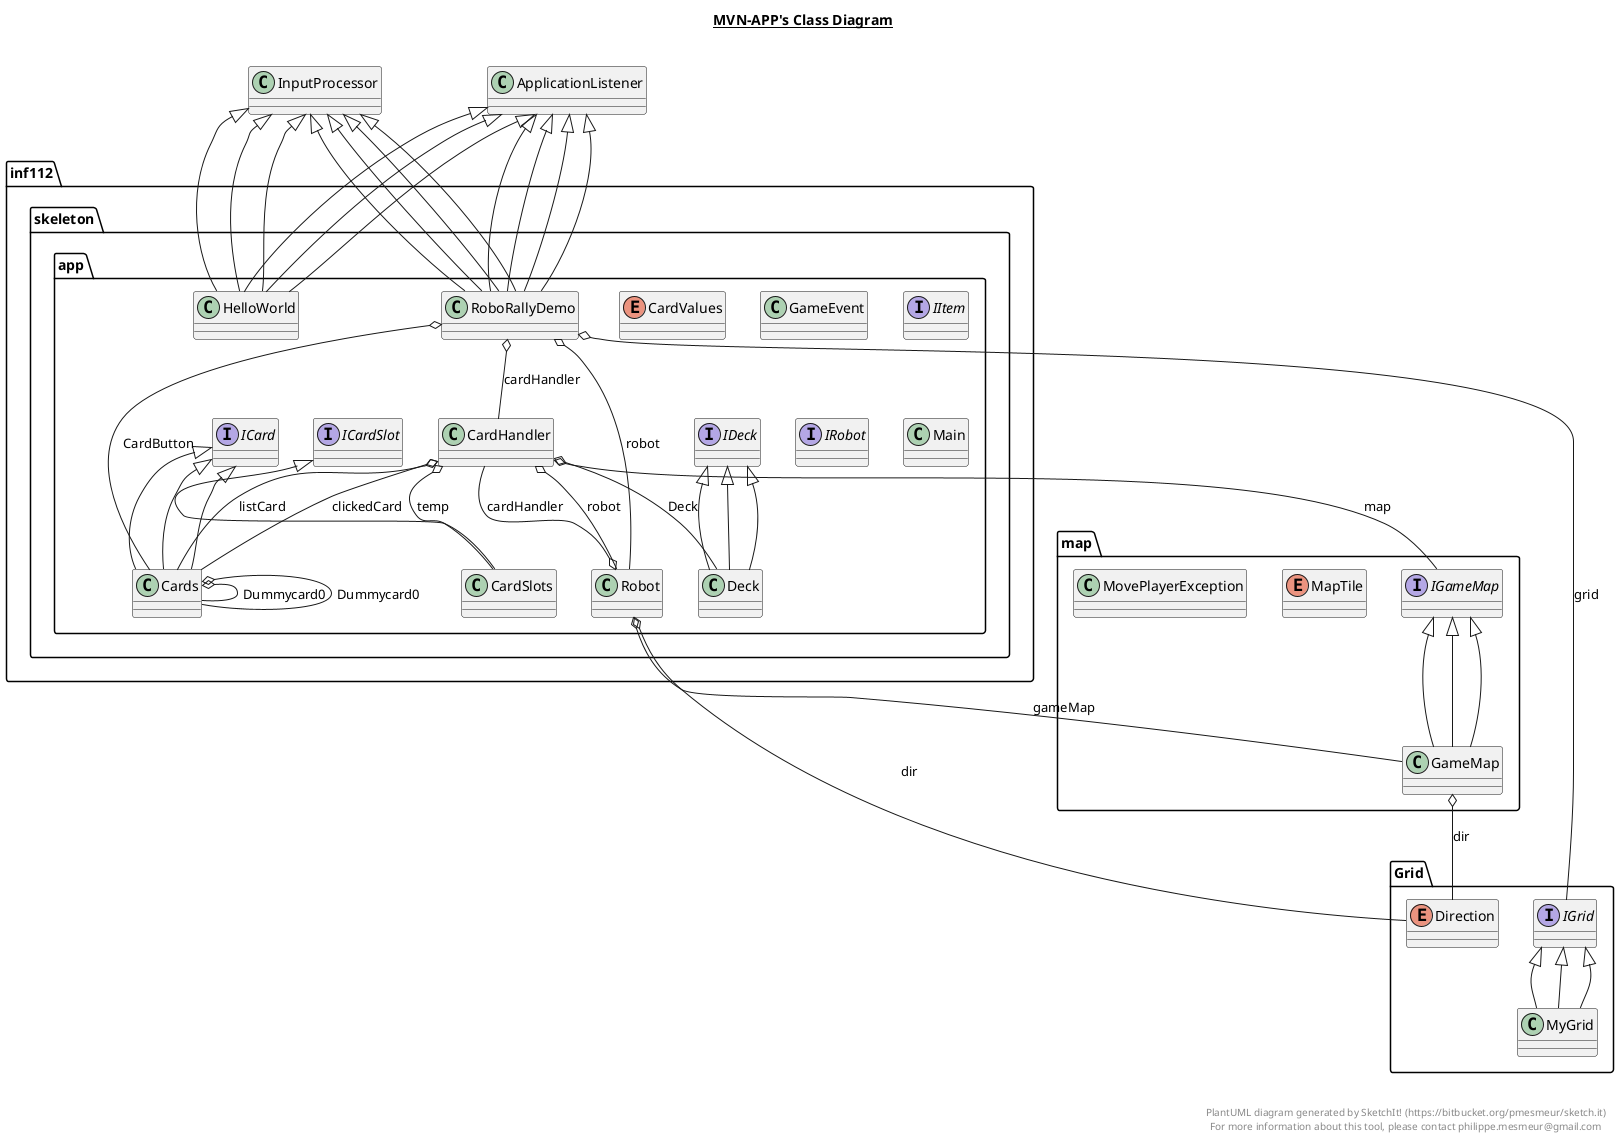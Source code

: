 @startuml

title __MVN-APP's Class Diagram__\n

  package inf112.skeleton.app {
    class CardHandler {
    }
  }
  

  package inf112.skeleton.app {
    class CardSlots {
    }
  }
  

  package inf112.skeleton.app {
    class CardSlots {
    }
  }
  

  package inf112.skeleton.app {
    class CardSlots {
    }
  }
  

  package inf112.skeleton.app {
    enum CardValues {
    }
  }
  

  package inf112.skeleton.app {
    enum CardValues {
    }
  }
  

  package inf112.skeleton.app {
    enum CardValues {
    }
  }
  

  package inf112.skeleton.app {
    class Cards {
    }
  }
  

  package inf112.skeleton.app {
    class Cards {
    }
  }
  

  package inf112.skeleton.app {
    class Cards {
    }
  }
  

  package inf112.skeleton.app {
    class Deck {
    }
  }
  

  package inf112.skeleton.app {
    class Deck {
    }
  }
  

  package inf112.skeleton.app {
    class Deck {
    }
  }
  

  package Grid {
    enum Direction {
    }
  }
  

  package Grid {
    enum Direction {
    }
  }
  

  package Grid {
    enum Direction {
    }
  }
  

  package inf112.skeleton.app {
    class GameEvent {
    }
  }
  

  package inf112.skeleton.app {
    class GameEvent {
    }
  }
  

  package map {
    class GameMap {
    }
  }
  

  package map {
    class GameMap {
    }
  }
  

  package map {
    class GameMap {
    }
  }
  

  package inf112.skeleton.app {
    class HelloWorld {
    }
  }
  

  package inf112.skeleton.app {
    class HelloWorld {
    }
  }
  

  package inf112.skeleton.app {
    class HelloWorld {
    }
  }
  

  package inf112.skeleton.app {
    interface ICard {
    }
  }
  

  package inf112.skeleton.app {
    interface ICard {
    }
  }
  

  package inf112.skeleton.app {
    interface ICard {
    }
  }
  

  package inf112.skeleton.app {
    interface ICardSlot {
    }
  }
  

  package inf112.skeleton.app {
    interface IDeck {
    }
  }
  

  package inf112.skeleton.app {
    interface IDeck {
    }
  }
  

  package inf112.skeleton.app {
    interface IDeck {
    }
  }
  

  package map {
    interface IGameMap {
    }
  }
  

  package map {
    interface IGameMap {
    }
  }
  

  package map {
    interface IGameMap {
    }
  }
  

  package Grid {
    interface IGrid {
    }
  }
  

  package Grid {
    interface IGrid {
    }
  }
  

  package Grid {
    interface IGrid {
    }
  }
  

  package inf112.skeleton.app {
    interface IItem {
    }
  }
  

  package inf112.skeleton.app {
    interface IRobot {
    }
  }
  

  package inf112.skeleton.app {
    interface IRobot {
    }
  }
  

  package inf112.skeleton.app {
    interface IRobot {
    }
  }
  

  package inf112.skeleton.app {
    class Main {
    }
  }
  

  package inf112.skeleton.app {
    class Main {
    }
  }
  

  package inf112.skeleton.app {
    class Main {
    }
  }
  

  package inf112.skeleton.app {
    class Main {
    }
  }
  

  package map {
    enum MapTile {
    }
  }
  

  package map {
    enum MapTile {
    }
  }
  

  package map {
    enum MapTile {
    }
  }
  

  package map {
    class MovePlayerException {
    }
  }
  

  package map {
    class MovePlayerException {
    }
  }
  

  package map {
    class MovePlayerException {
    }
  }
  

  package Grid {
    class MyGrid {
    }
  }
  

  package Grid {
    class MyGrid {
    }
  }
  

  package Grid {
    class MyGrid {
    }
  }
  

  package inf112.skeleton.app {
    class RoboRallyDemo {
    }
  }
  

  package inf112.skeleton.app {
    class RoboRallyDemo {
    }
  }
  

  package inf112.skeleton.app {
    class RoboRallyDemo {
    }
  }
  

  package inf112.skeleton.app {
    class RoboRallyDemo {
    }
  }
  

  package inf112.skeleton.app {
    class Robot {
    }
  }
  

  package inf112.skeleton.app {
    class Robot {
    }
  }
  

  package inf112.skeleton.app {
    class Robot {
    }
  }
  

  package inf112.skeleton.app {
    class Robot {
    }
  }
  

  CardHandler o-- Deck : Deck
  CardHandler o-- Cards : clickedCard
  CardHandler o-- Cards : listCard
  CardHandler o-- CardSlots : temp
  CardHandler o-- Robot : robot
  CardHandler o-- IGameMap : map
  CardSlots -up-|> ICardSlot
  Cards -up-|> ICard
  Cards o-- Cards : Dummycard0
  Cards -up-|> ICard
  Cards o-- Cards : Dummycard0
  Cards -up-|> ICard
  Deck -up-|> IDeck
  Deck -up-|> IDeck
  Deck -up-|> IDeck
  GameMap -up-|> IGameMap
  GameMap -up-|> IGameMap
  GameMap -up-|> IGameMap
  GameMap o-- Direction : dir
  HelloWorld -up-|> ApplicationListener
  HelloWorld -up-|> InputProcessor
  HelloWorld -up-|> ApplicationListener
  HelloWorld -up-|> InputProcessor
  HelloWorld -up-|> ApplicationListener
  HelloWorld -up-|> InputProcessor
  MyGrid -up-|> IGrid
  MyGrid -up-|> IGrid
  MyGrid -up-|> IGrid
  RoboRallyDemo -up-|> ApplicationListener
  RoboRallyDemo -up-|> InputProcessor
  RoboRallyDemo -up-|> ApplicationListener
  RoboRallyDemo -up-|> InputProcessor
  RoboRallyDemo -up-|> ApplicationListener
  RoboRallyDemo -up-|> InputProcessor
  RoboRallyDemo o-- Cards : CardButton
  RoboRallyDemo o-- Robot : robot
  RoboRallyDemo o-- CardHandler : cardHandler
  RoboRallyDemo o-- IGrid : grid
  RoboRallyDemo -up-|> ApplicationListener
  RoboRallyDemo -up-|> InputProcessor
  Robot o-- CardHandler : cardHandler
  Robot o-- Direction : dir
  Robot o-- GameMap : gameMap


right footer


PlantUML diagram generated by SketchIt! (https://bitbucket.org/pmesmeur/sketch.it)
For more information about this tool, please contact philippe.mesmeur@gmail.com
endfooter

@enduml
